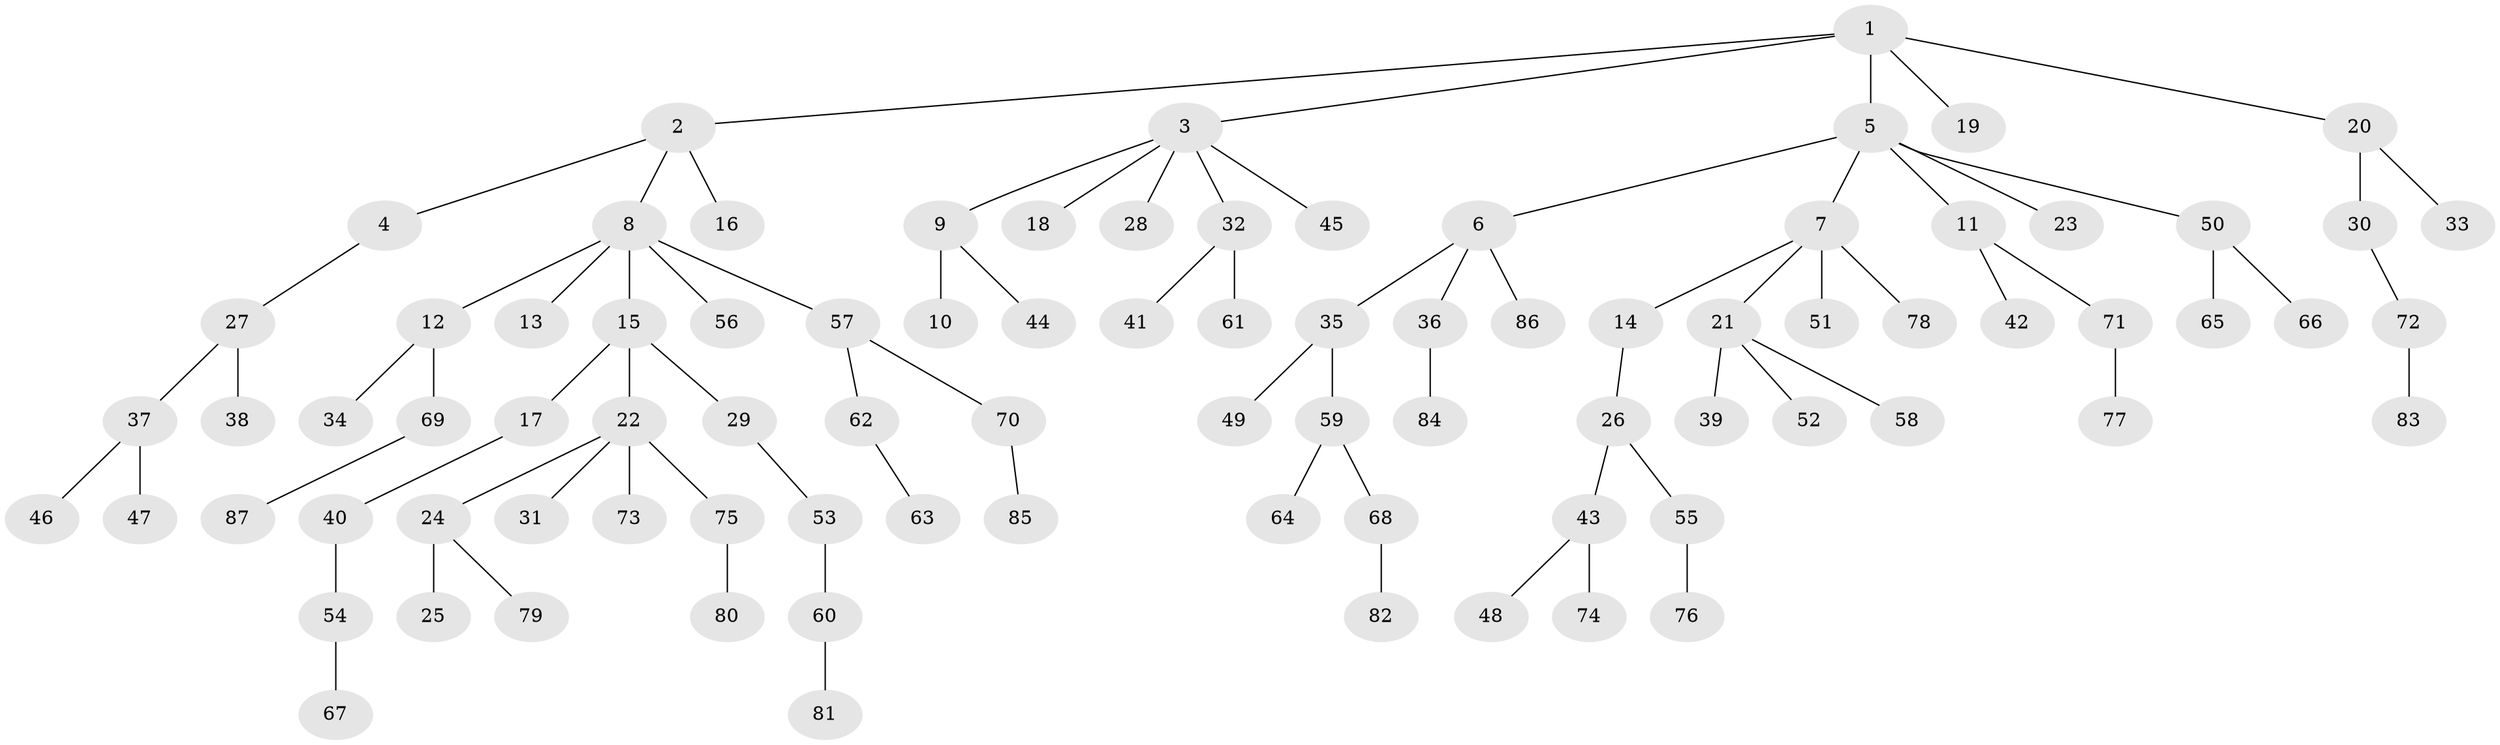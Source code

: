 // Generated by graph-tools (version 1.1) at 2025/15/03/09/25 04:15:29]
// undirected, 87 vertices, 86 edges
graph export_dot {
graph [start="1"]
  node [color=gray90,style=filled];
  1;
  2;
  3;
  4;
  5;
  6;
  7;
  8;
  9;
  10;
  11;
  12;
  13;
  14;
  15;
  16;
  17;
  18;
  19;
  20;
  21;
  22;
  23;
  24;
  25;
  26;
  27;
  28;
  29;
  30;
  31;
  32;
  33;
  34;
  35;
  36;
  37;
  38;
  39;
  40;
  41;
  42;
  43;
  44;
  45;
  46;
  47;
  48;
  49;
  50;
  51;
  52;
  53;
  54;
  55;
  56;
  57;
  58;
  59;
  60;
  61;
  62;
  63;
  64;
  65;
  66;
  67;
  68;
  69;
  70;
  71;
  72;
  73;
  74;
  75;
  76;
  77;
  78;
  79;
  80;
  81;
  82;
  83;
  84;
  85;
  86;
  87;
  1 -- 2;
  1 -- 3;
  1 -- 5;
  1 -- 19;
  1 -- 20;
  2 -- 4;
  2 -- 8;
  2 -- 16;
  3 -- 9;
  3 -- 18;
  3 -- 28;
  3 -- 32;
  3 -- 45;
  4 -- 27;
  5 -- 6;
  5 -- 7;
  5 -- 11;
  5 -- 23;
  5 -- 50;
  6 -- 35;
  6 -- 36;
  6 -- 86;
  7 -- 14;
  7 -- 21;
  7 -- 51;
  7 -- 78;
  8 -- 12;
  8 -- 13;
  8 -- 15;
  8 -- 56;
  8 -- 57;
  9 -- 10;
  9 -- 44;
  11 -- 42;
  11 -- 71;
  12 -- 34;
  12 -- 69;
  14 -- 26;
  15 -- 17;
  15 -- 22;
  15 -- 29;
  17 -- 40;
  20 -- 30;
  20 -- 33;
  21 -- 39;
  21 -- 52;
  21 -- 58;
  22 -- 24;
  22 -- 31;
  22 -- 73;
  22 -- 75;
  24 -- 25;
  24 -- 79;
  26 -- 43;
  26 -- 55;
  27 -- 37;
  27 -- 38;
  29 -- 53;
  30 -- 72;
  32 -- 41;
  32 -- 61;
  35 -- 49;
  35 -- 59;
  36 -- 84;
  37 -- 46;
  37 -- 47;
  40 -- 54;
  43 -- 48;
  43 -- 74;
  50 -- 65;
  50 -- 66;
  53 -- 60;
  54 -- 67;
  55 -- 76;
  57 -- 62;
  57 -- 70;
  59 -- 64;
  59 -- 68;
  60 -- 81;
  62 -- 63;
  68 -- 82;
  69 -- 87;
  70 -- 85;
  71 -- 77;
  72 -- 83;
  75 -- 80;
}
